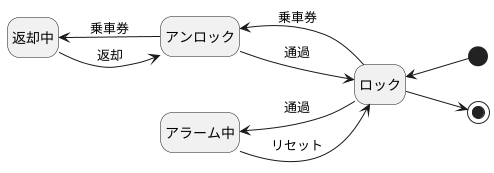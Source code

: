 @startuml
hide empty description
left to right direction

[*] -up-> ロック
[*] <-down- ロック
アラーム中 --> ロック : リセット
アラーム中 <-- ロック : 通過
アンロック --> ロック : 通過
アンロック <-- ロック : 乗車券
アンロック -up-> 返却中 : 乗車券
アンロック <-down- 返却中 : 返却

@enduml